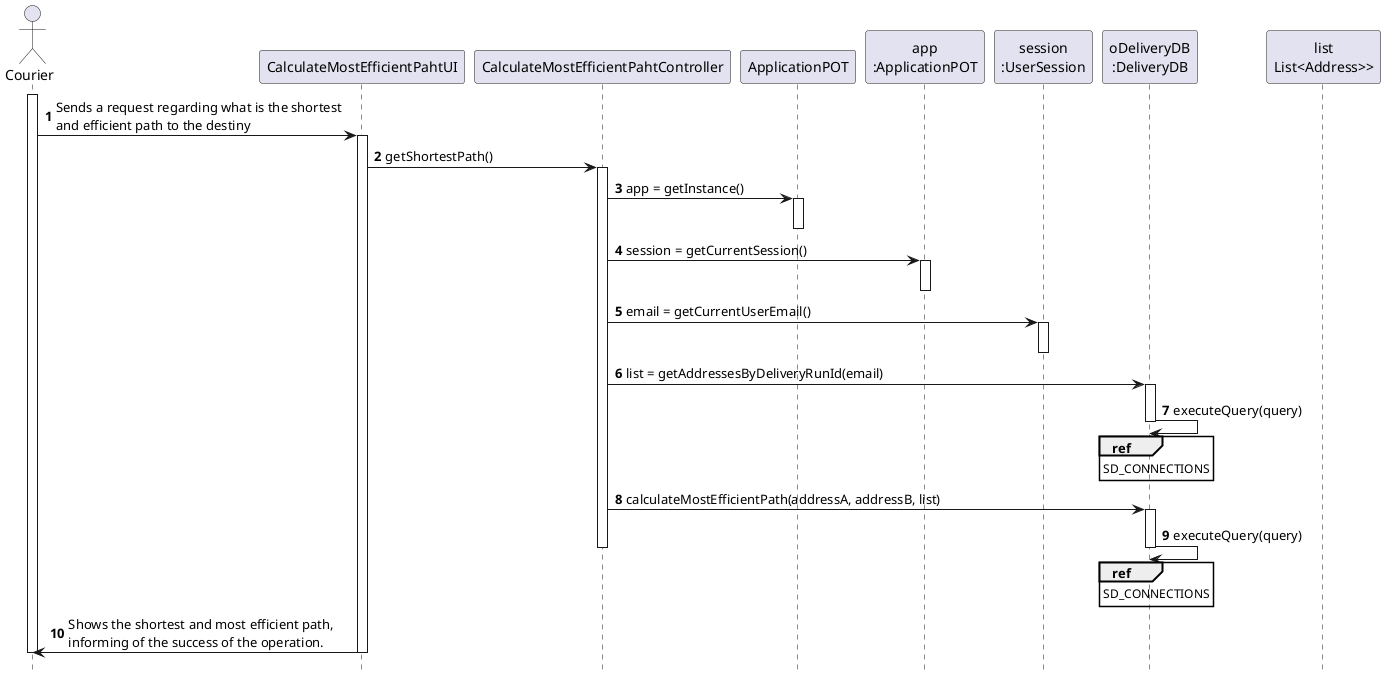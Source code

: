 @startuml
autonumber
hide footbox

actor "Courier" as COUR

participant "CalculateMostEfficientPahtUI" as UI
participant "CalculateMostEfficientPahtController" as CTRL
participant "ApplicationPOT" as _APP
participant "app\n:ApplicationPOT" as APP
participant "session\n:UserSession" as SESSION
participant "oDeliveryDB\n:DeliveryDB" as DELDB
participant "list\nList<Address>>" as LIST

activate COUR

COUR -> UI : Sends a request regarding what is the shortest \nand efficient path to the destiny
activate UI
UI -> CTRL : getShortestPath()
activate CTRL
CTRL -> _APP: app = getInstance()
activate _APP
deactivate _APP

CTRL -> APP: session = getCurrentSession()
activate APP
deactivate APP

CTRL -> SESSION : email = getCurrentUserEmail()
activate SESSION
deactivate SESSION

CTRL -> DELDB : list = getAddressesByDeliveryRunId(email)
activate DELDB
DELDB -> DELDB : executeQuery(query)
ref over DELDB : SD_CONNECTIONS
deactivate DELDB
CTRL -> DELDB : calculateMostEfficientPath(addressA, addressB, list)
activate DELDB
DELDB -> DELDB : executeQuery(query)
ref over DELDB : SD_CONNECTIONS
deactivate DELDB

deactivate CTRL
UI -> COUR : Shows the shortest and most efficient path, \ninforming of the success of the operation.
deactivate UI
deactivate COUR

@enduml